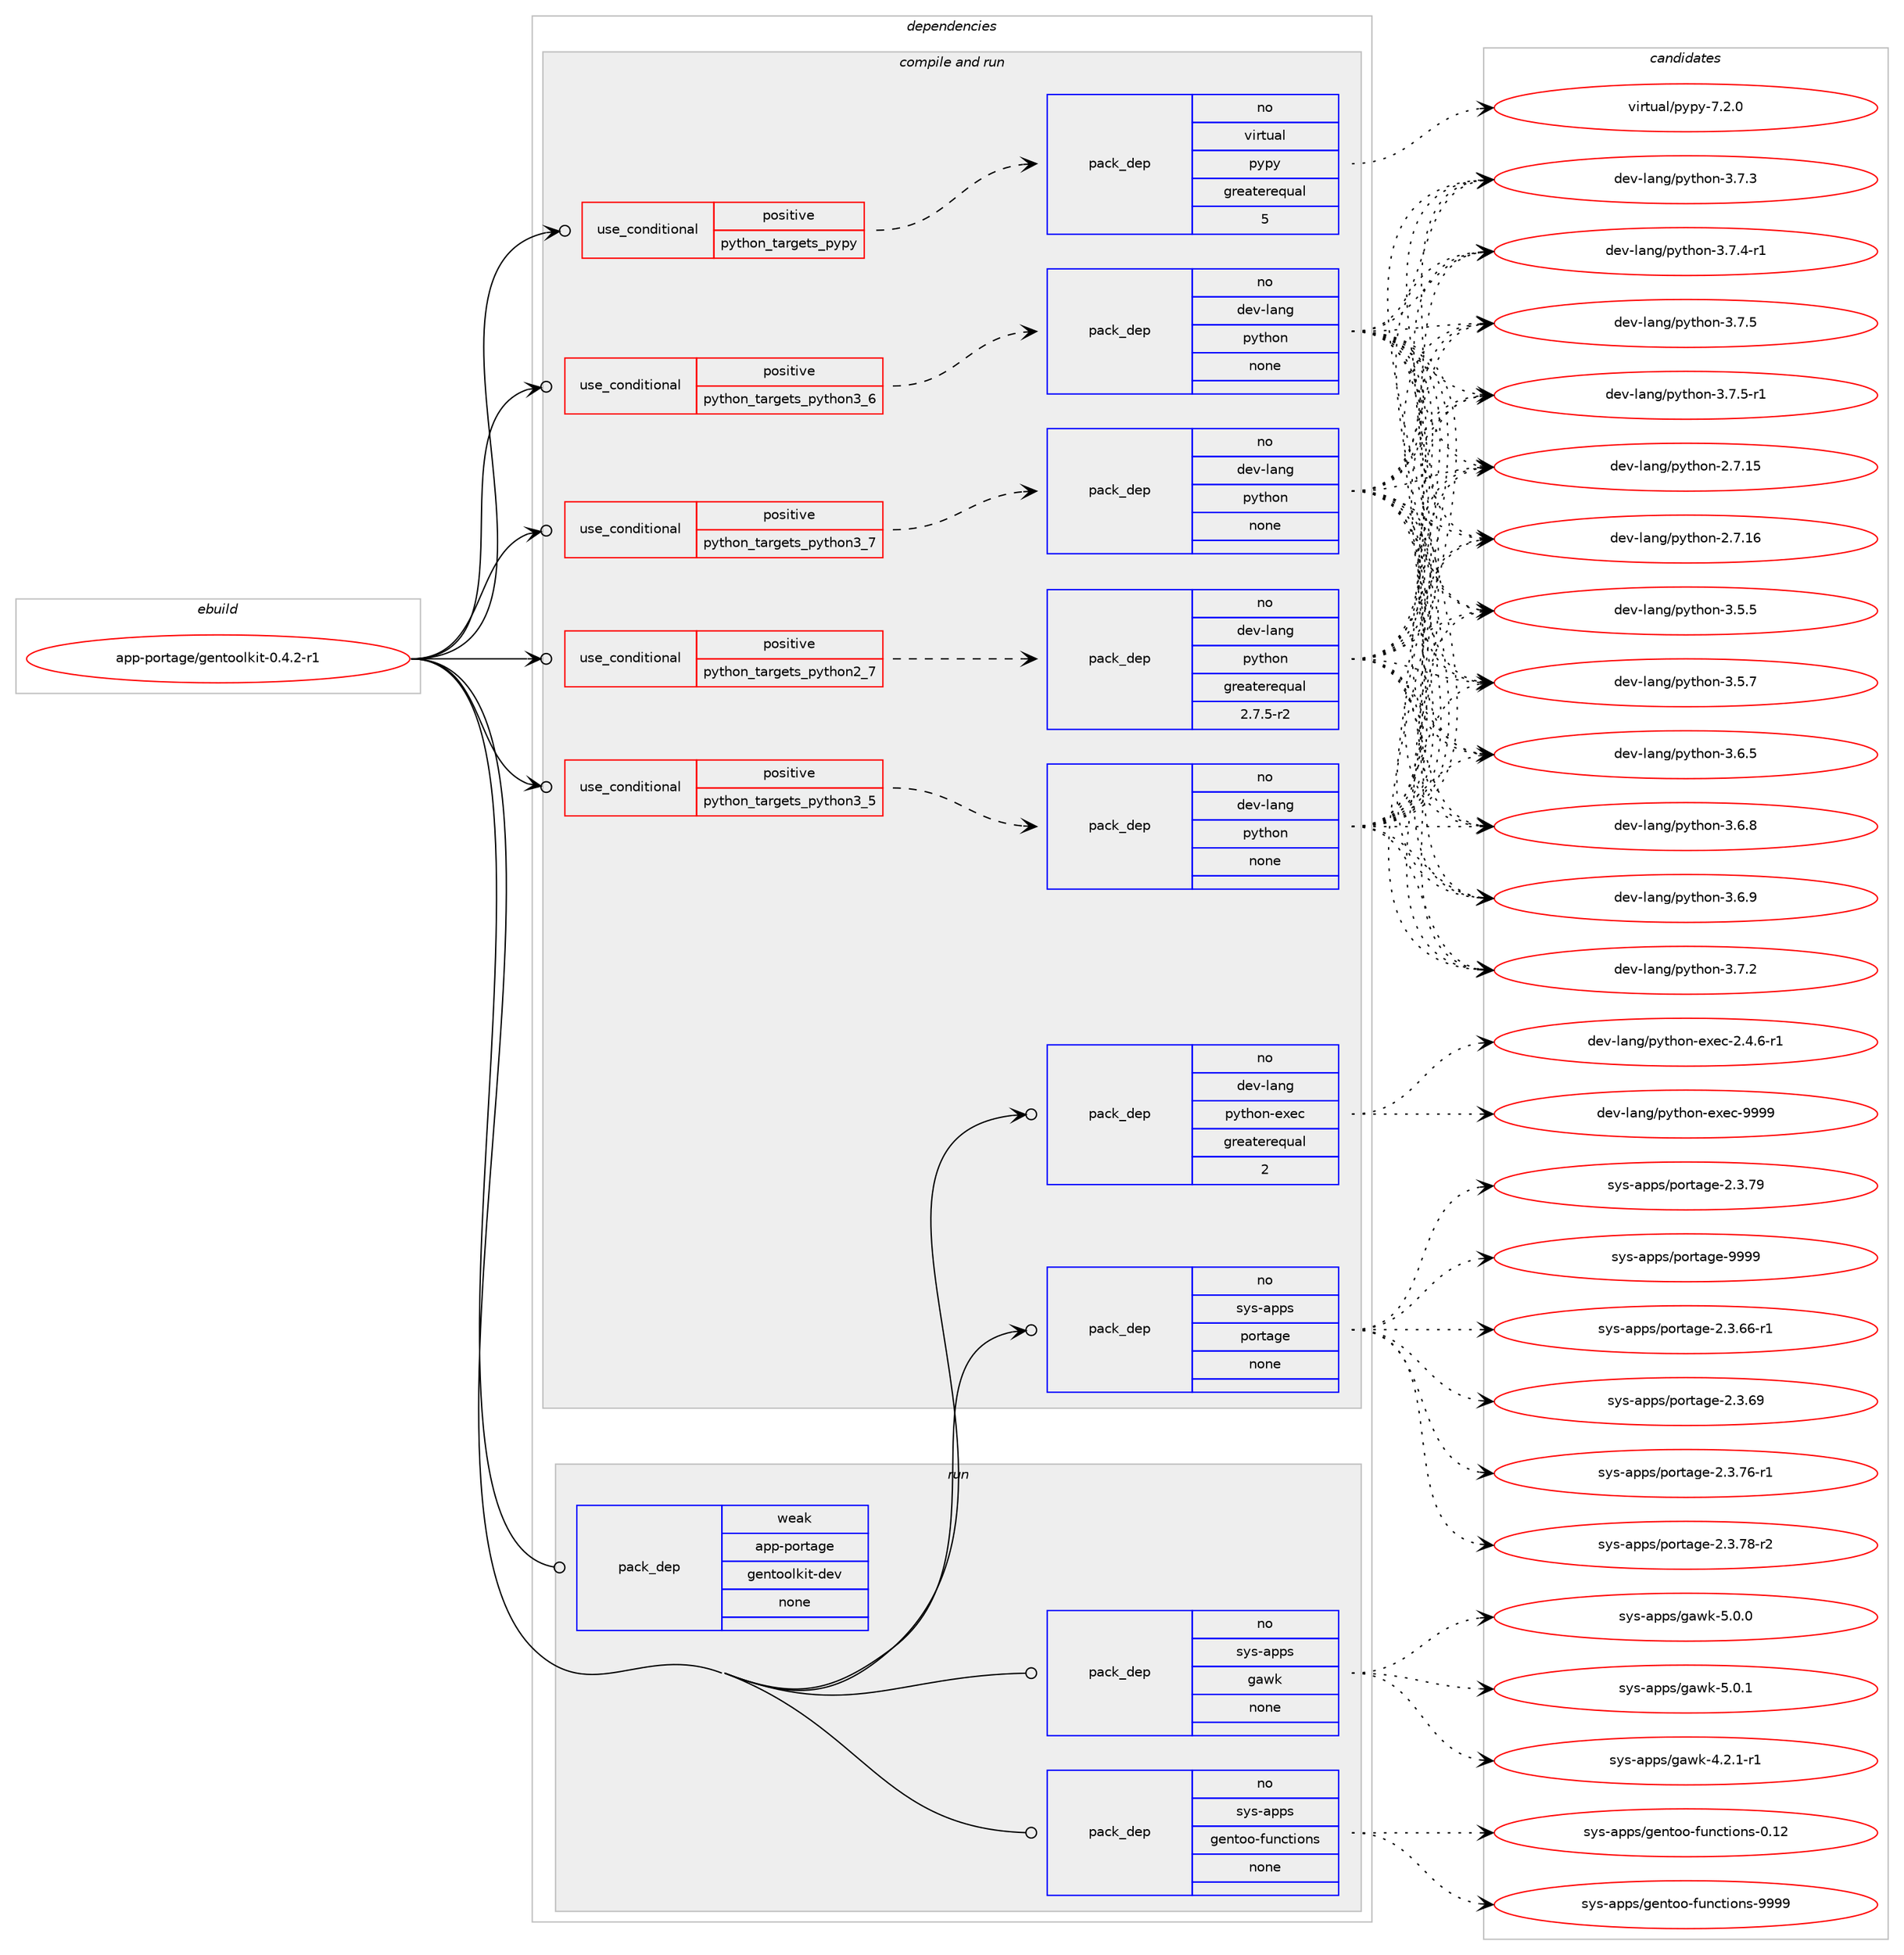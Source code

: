 digraph prolog {

# *************
# Graph options
# *************

newrank=true;
concentrate=true;
compound=true;
graph [rankdir=LR,fontname=Helvetica,fontsize=10,ranksep=1.5];#, ranksep=2.5, nodesep=0.2];
edge  [arrowhead=vee];
node  [fontname=Helvetica,fontsize=10];

# **********
# The ebuild
# **********

subgraph cluster_leftcol {
color=gray;
rank=same;
label=<<i>ebuild</i>>;
id [label="app-portage/gentoolkit-0.4.2-r1", color=red, width=4, href="../app-portage/gentoolkit-0.4.2-r1.svg"];
}

# ****************
# The dependencies
# ****************

subgraph cluster_midcol {
color=gray;
label=<<i>dependencies</i>>;
subgraph cluster_compile {
fillcolor="#eeeeee";
style=filled;
label=<<i>compile</i>>;
}
subgraph cluster_compileandrun {
fillcolor="#eeeeee";
style=filled;
label=<<i>compile and run</i>>;
subgraph cond120666 {
dependency505651 [label=<<TABLE BORDER="0" CELLBORDER="1" CELLSPACING="0" CELLPADDING="4"><TR><TD ROWSPAN="3" CELLPADDING="10">use_conditional</TD></TR><TR><TD>positive</TD></TR><TR><TD>python_targets_pypy</TD></TR></TABLE>>, shape=none, color=red];
subgraph pack375854 {
dependency505652 [label=<<TABLE BORDER="0" CELLBORDER="1" CELLSPACING="0" CELLPADDING="4" WIDTH="220"><TR><TD ROWSPAN="6" CELLPADDING="30">pack_dep</TD></TR><TR><TD WIDTH="110">no</TD></TR><TR><TD>virtual</TD></TR><TR><TD>pypy</TD></TR><TR><TD>greaterequal</TD></TR><TR><TD>5</TD></TR></TABLE>>, shape=none, color=blue];
}
dependency505651:e -> dependency505652:w [weight=20,style="dashed",arrowhead="vee"];
}
id:e -> dependency505651:w [weight=20,style="solid",arrowhead="odotvee"];
subgraph cond120667 {
dependency505653 [label=<<TABLE BORDER="0" CELLBORDER="1" CELLSPACING="0" CELLPADDING="4"><TR><TD ROWSPAN="3" CELLPADDING="10">use_conditional</TD></TR><TR><TD>positive</TD></TR><TR><TD>python_targets_python2_7</TD></TR></TABLE>>, shape=none, color=red];
subgraph pack375855 {
dependency505654 [label=<<TABLE BORDER="0" CELLBORDER="1" CELLSPACING="0" CELLPADDING="4" WIDTH="220"><TR><TD ROWSPAN="6" CELLPADDING="30">pack_dep</TD></TR><TR><TD WIDTH="110">no</TD></TR><TR><TD>dev-lang</TD></TR><TR><TD>python</TD></TR><TR><TD>greaterequal</TD></TR><TR><TD>2.7.5-r2</TD></TR></TABLE>>, shape=none, color=blue];
}
dependency505653:e -> dependency505654:w [weight=20,style="dashed",arrowhead="vee"];
}
id:e -> dependency505653:w [weight=20,style="solid",arrowhead="odotvee"];
subgraph cond120668 {
dependency505655 [label=<<TABLE BORDER="0" CELLBORDER="1" CELLSPACING="0" CELLPADDING="4"><TR><TD ROWSPAN="3" CELLPADDING="10">use_conditional</TD></TR><TR><TD>positive</TD></TR><TR><TD>python_targets_python3_5</TD></TR></TABLE>>, shape=none, color=red];
subgraph pack375856 {
dependency505656 [label=<<TABLE BORDER="0" CELLBORDER="1" CELLSPACING="0" CELLPADDING="4" WIDTH="220"><TR><TD ROWSPAN="6" CELLPADDING="30">pack_dep</TD></TR><TR><TD WIDTH="110">no</TD></TR><TR><TD>dev-lang</TD></TR><TR><TD>python</TD></TR><TR><TD>none</TD></TR><TR><TD></TD></TR></TABLE>>, shape=none, color=blue];
}
dependency505655:e -> dependency505656:w [weight=20,style="dashed",arrowhead="vee"];
}
id:e -> dependency505655:w [weight=20,style="solid",arrowhead="odotvee"];
subgraph cond120669 {
dependency505657 [label=<<TABLE BORDER="0" CELLBORDER="1" CELLSPACING="0" CELLPADDING="4"><TR><TD ROWSPAN="3" CELLPADDING="10">use_conditional</TD></TR><TR><TD>positive</TD></TR><TR><TD>python_targets_python3_6</TD></TR></TABLE>>, shape=none, color=red];
subgraph pack375857 {
dependency505658 [label=<<TABLE BORDER="0" CELLBORDER="1" CELLSPACING="0" CELLPADDING="4" WIDTH="220"><TR><TD ROWSPAN="6" CELLPADDING="30">pack_dep</TD></TR><TR><TD WIDTH="110">no</TD></TR><TR><TD>dev-lang</TD></TR><TR><TD>python</TD></TR><TR><TD>none</TD></TR><TR><TD></TD></TR></TABLE>>, shape=none, color=blue];
}
dependency505657:e -> dependency505658:w [weight=20,style="dashed",arrowhead="vee"];
}
id:e -> dependency505657:w [weight=20,style="solid",arrowhead="odotvee"];
subgraph cond120670 {
dependency505659 [label=<<TABLE BORDER="0" CELLBORDER="1" CELLSPACING="0" CELLPADDING="4"><TR><TD ROWSPAN="3" CELLPADDING="10">use_conditional</TD></TR><TR><TD>positive</TD></TR><TR><TD>python_targets_python3_7</TD></TR></TABLE>>, shape=none, color=red];
subgraph pack375858 {
dependency505660 [label=<<TABLE BORDER="0" CELLBORDER="1" CELLSPACING="0" CELLPADDING="4" WIDTH="220"><TR><TD ROWSPAN="6" CELLPADDING="30">pack_dep</TD></TR><TR><TD WIDTH="110">no</TD></TR><TR><TD>dev-lang</TD></TR><TR><TD>python</TD></TR><TR><TD>none</TD></TR><TR><TD></TD></TR></TABLE>>, shape=none, color=blue];
}
dependency505659:e -> dependency505660:w [weight=20,style="dashed",arrowhead="vee"];
}
id:e -> dependency505659:w [weight=20,style="solid",arrowhead="odotvee"];
subgraph pack375859 {
dependency505661 [label=<<TABLE BORDER="0" CELLBORDER="1" CELLSPACING="0" CELLPADDING="4" WIDTH="220"><TR><TD ROWSPAN="6" CELLPADDING="30">pack_dep</TD></TR><TR><TD WIDTH="110">no</TD></TR><TR><TD>dev-lang</TD></TR><TR><TD>python-exec</TD></TR><TR><TD>greaterequal</TD></TR><TR><TD>2</TD></TR></TABLE>>, shape=none, color=blue];
}
id:e -> dependency505661:w [weight=20,style="solid",arrowhead="odotvee"];
subgraph pack375860 {
dependency505662 [label=<<TABLE BORDER="0" CELLBORDER="1" CELLSPACING="0" CELLPADDING="4" WIDTH="220"><TR><TD ROWSPAN="6" CELLPADDING="30">pack_dep</TD></TR><TR><TD WIDTH="110">no</TD></TR><TR><TD>sys-apps</TD></TR><TR><TD>portage</TD></TR><TR><TD>none</TD></TR><TR><TD></TD></TR></TABLE>>, shape=none, color=blue];
}
id:e -> dependency505662:w [weight=20,style="solid",arrowhead="odotvee"];
}
subgraph cluster_run {
fillcolor="#eeeeee";
style=filled;
label=<<i>run</i>>;
subgraph pack375861 {
dependency505663 [label=<<TABLE BORDER="0" CELLBORDER="1" CELLSPACING="0" CELLPADDING="4" WIDTH="220"><TR><TD ROWSPAN="6" CELLPADDING="30">pack_dep</TD></TR><TR><TD WIDTH="110">no</TD></TR><TR><TD>sys-apps</TD></TR><TR><TD>gawk</TD></TR><TR><TD>none</TD></TR><TR><TD></TD></TR></TABLE>>, shape=none, color=blue];
}
id:e -> dependency505663:w [weight=20,style="solid",arrowhead="odot"];
subgraph pack375862 {
dependency505664 [label=<<TABLE BORDER="0" CELLBORDER="1" CELLSPACING="0" CELLPADDING="4" WIDTH="220"><TR><TD ROWSPAN="6" CELLPADDING="30">pack_dep</TD></TR><TR><TD WIDTH="110">no</TD></TR><TR><TD>sys-apps</TD></TR><TR><TD>gentoo-functions</TD></TR><TR><TD>none</TD></TR><TR><TD></TD></TR></TABLE>>, shape=none, color=blue];
}
id:e -> dependency505664:w [weight=20,style="solid",arrowhead="odot"];
subgraph pack375863 {
dependency505665 [label=<<TABLE BORDER="0" CELLBORDER="1" CELLSPACING="0" CELLPADDING="4" WIDTH="220"><TR><TD ROWSPAN="6" CELLPADDING="30">pack_dep</TD></TR><TR><TD WIDTH="110">weak</TD></TR><TR><TD>app-portage</TD></TR><TR><TD>gentoolkit-dev</TD></TR><TR><TD>none</TD></TR><TR><TD></TD></TR></TABLE>>, shape=none, color=blue];
}
id:e -> dependency505665:w [weight=20,style="solid",arrowhead="odot"];
}
}

# **************
# The candidates
# **************

subgraph cluster_choices {
rank=same;
color=gray;
label=<<i>candidates</i>>;

subgraph choice375854 {
color=black;
nodesep=1;
choice1181051141161179710847112121112121455546504648 [label="virtual/pypy-7.2.0", color=red, width=4,href="../virtual/pypy-7.2.0.svg"];
dependency505652:e -> choice1181051141161179710847112121112121455546504648:w [style=dotted,weight="100"];
}
subgraph choice375855 {
color=black;
nodesep=1;
choice10010111845108971101034711212111610411111045504655464953 [label="dev-lang/python-2.7.15", color=red, width=4,href="../dev-lang/python-2.7.15.svg"];
choice10010111845108971101034711212111610411111045504655464954 [label="dev-lang/python-2.7.16", color=red, width=4,href="../dev-lang/python-2.7.16.svg"];
choice100101118451089711010347112121116104111110455146534653 [label="dev-lang/python-3.5.5", color=red, width=4,href="../dev-lang/python-3.5.5.svg"];
choice100101118451089711010347112121116104111110455146534655 [label="dev-lang/python-3.5.7", color=red, width=4,href="../dev-lang/python-3.5.7.svg"];
choice100101118451089711010347112121116104111110455146544653 [label="dev-lang/python-3.6.5", color=red, width=4,href="../dev-lang/python-3.6.5.svg"];
choice100101118451089711010347112121116104111110455146544656 [label="dev-lang/python-3.6.8", color=red, width=4,href="../dev-lang/python-3.6.8.svg"];
choice100101118451089711010347112121116104111110455146544657 [label="dev-lang/python-3.6.9", color=red, width=4,href="../dev-lang/python-3.6.9.svg"];
choice100101118451089711010347112121116104111110455146554650 [label="dev-lang/python-3.7.2", color=red, width=4,href="../dev-lang/python-3.7.2.svg"];
choice100101118451089711010347112121116104111110455146554651 [label="dev-lang/python-3.7.3", color=red, width=4,href="../dev-lang/python-3.7.3.svg"];
choice1001011184510897110103471121211161041111104551465546524511449 [label="dev-lang/python-3.7.4-r1", color=red, width=4,href="../dev-lang/python-3.7.4-r1.svg"];
choice100101118451089711010347112121116104111110455146554653 [label="dev-lang/python-3.7.5", color=red, width=4,href="../dev-lang/python-3.7.5.svg"];
choice1001011184510897110103471121211161041111104551465546534511449 [label="dev-lang/python-3.7.5-r1", color=red, width=4,href="../dev-lang/python-3.7.5-r1.svg"];
dependency505654:e -> choice10010111845108971101034711212111610411111045504655464953:w [style=dotted,weight="100"];
dependency505654:e -> choice10010111845108971101034711212111610411111045504655464954:w [style=dotted,weight="100"];
dependency505654:e -> choice100101118451089711010347112121116104111110455146534653:w [style=dotted,weight="100"];
dependency505654:e -> choice100101118451089711010347112121116104111110455146534655:w [style=dotted,weight="100"];
dependency505654:e -> choice100101118451089711010347112121116104111110455146544653:w [style=dotted,weight="100"];
dependency505654:e -> choice100101118451089711010347112121116104111110455146544656:w [style=dotted,weight="100"];
dependency505654:e -> choice100101118451089711010347112121116104111110455146544657:w [style=dotted,weight="100"];
dependency505654:e -> choice100101118451089711010347112121116104111110455146554650:w [style=dotted,weight="100"];
dependency505654:e -> choice100101118451089711010347112121116104111110455146554651:w [style=dotted,weight="100"];
dependency505654:e -> choice1001011184510897110103471121211161041111104551465546524511449:w [style=dotted,weight="100"];
dependency505654:e -> choice100101118451089711010347112121116104111110455146554653:w [style=dotted,weight="100"];
dependency505654:e -> choice1001011184510897110103471121211161041111104551465546534511449:w [style=dotted,weight="100"];
}
subgraph choice375856 {
color=black;
nodesep=1;
choice10010111845108971101034711212111610411111045504655464953 [label="dev-lang/python-2.7.15", color=red, width=4,href="../dev-lang/python-2.7.15.svg"];
choice10010111845108971101034711212111610411111045504655464954 [label="dev-lang/python-2.7.16", color=red, width=4,href="../dev-lang/python-2.7.16.svg"];
choice100101118451089711010347112121116104111110455146534653 [label="dev-lang/python-3.5.5", color=red, width=4,href="../dev-lang/python-3.5.5.svg"];
choice100101118451089711010347112121116104111110455146534655 [label="dev-lang/python-3.5.7", color=red, width=4,href="../dev-lang/python-3.5.7.svg"];
choice100101118451089711010347112121116104111110455146544653 [label="dev-lang/python-3.6.5", color=red, width=4,href="../dev-lang/python-3.6.5.svg"];
choice100101118451089711010347112121116104111110455146544656 [label="dev-lang/python-3.6.8", color=red, width=4,href="../dev-lang/python-3.6.8.svg"];
choice100101118451089711010347112121116104111110455146544657 [label="dev-lang/python-3.6.9", color=red, width=4,href="../dev-lang/python-3.6.9.svg"];
choice100101118451089711010347112121116104111110455146554650 [label="dev-lang/python-3.7.2", color=red, width=4,href="../dev-lang/python-3.7.2.svg"];
choice100101118451089711010347112121116104111110455146554651 [label="dev-lang/python-3.7.3", color=red, width=4,href="../dev-lang/python-3.7.3.svg"];
choice1001011184510897110103471121211161041111104551465546524511449 [label="dev-lang/python-3.7.4-r1", color=red, width=4,href="../dev-lang/python-3.7.4-r1.svg"];
choice100101118451089711010347112121116104111110455146554653 [label="dev-lang/python-3.7.5", color=red, width=4,href="../dev-lang/python-3.7.5.svg"];
choice1001011184510897110103471121211161041111104551465546534511449 [label="dev-lang/python-3.7.5-r1", color=red, width=4,href="../dev-lang/python-3.7.5-r1.svg"];
dependency505656:e -> choice10010111845108971101034711212111610411111045504655464953:w [style=dotted,weight="100"];
dependency505656:e -> choice10010111845108971101034711212111610411111045504655464954:w [style=dotted,weight="100"];
dependency505656:e -> choice100101118451089711010347112121116104111110455146534653:w [style=dotted,weight="100"];
dependency505656:e -> choice100101118451089711010347112121116104111110455146534655:w [style=dotted,weight="100"];
dependency505656:e -> choice100101118451089711010347112121116104111110455146544653:w [style=dotted,weight="100"];
dependency505656:e -> choice100101118451089711010347112121116104111110455146544656:w [style=dotted,weight="100"];
dependency505656:e -> choice100101118451089711010347112121116104111110455146544657:w [style=dotted,weight="100"];
dependency505656:e -> choice100101118451089711010347112121116104111110455146554650:w [style=dotted,weight="100"];
dependency505656:e -> choice100101118451089711010347112121116104111110455146554651:w [style=dotted,weight="100"];
dependency505656:e -> choice1001011184510897110103471121211161041111104551465546524511449:w [style=dotted,weight="100"];
dependency505656:e -> choice100101118451089711010347112121116104111110455146554653:w [style=dotted,weight="100"];
dependency505656:e -> choice1001011184510897110103471121211161041111104551465546534511449:w [style=dotted,weight="100"];
}
subgraph choice375857 {
color=black;
nodesep=1;
choice10010111845108971101034711212111610411111045504655464953 [label="dev-lang/python-2.7.15", color=red, width=4,href="../dev-lang/python-2.7.15.svg"];
choice10010111845108971101034711212111610411111045504655464954 [label="dev-lang/python-2.7.16", color=red, width=4,href="../dev-lang/python-2.7.16.svg"];
choice100101118451089711010347112121116104111110455146534653 [label="dev-lang/python-3.5.5", color=red, width=4,href="../dev-lang/python-3.5.5.svg"];
choice100101118451089711010347112121116104111110455146534655 [label="dev-lang/python-3.5.7", color=red, width=4,href="../dev-lang/python-3.5.7.svg"];
choice100101118451089711010347112121116104111110455146544653 [label="dev-lang/python-3.6.5", color=red, width=4,href="../dev-lang/python-3.6.5.svg"];
choice100101118451089711010347112121116104111110455146544656 [label="dev-lang/python-3.6.8", color=red, width=4,href="../dev-lang/python-3.6.8.svg"];
choice100101118451089711010347112121116104111110455146544657 [label="dev-lang/python-3.6.9", color=red, width=4,href="../dev-lang/python-3.6.9.svg"];
choice100101118451089711010347112121116104111110455146554650 [label="dev-lang/python-3.7.2", color=red, width=4,href="../dev-lang/python-3.7.2.svg"];
choice100101118451089711010347112121116104111110455146554651 [label="dev-lang/python-3.7.3", color=red, width=4,href="../dev-lang/python-3.7.3.svg"];
choice1001011184510897110103471121211161041111104551465546524511449 [label="dev-lang/python-3.7.4-r1", color=red, width=4,href="../dev-lang/python-3.7.4-r1.svg"];
choice100101118451089711010347112121116104111110455146554653 [label="dev-lang/python-3.7.5", color=red, width=4,href="../dev-lang/python-3.7.5.svg"];
choice1001011184510897110103471121211161041111104551465546534511449 [label="dev-lang/python-3.7.5-r1", color=red, width=4,href="../dev-lang/python-3.7.5-r1.svg"];
dependency505658:e -> choice10010111845108971101034711212111610411111045504655464953:w [style=dotted,weight="100"];
dependency505658:e -> choice10010111845108971101034711212111610411111045504655464954:w [style=dotted,weight="100"];
dependency505658:e -> choice100101118451089711010347112121116104111110455146534653:w [style=dotted,weight="100"];
dependency505658:e -> choice100101118451089711010347112121116104111110455146534655:w [style=dotted,weight="100"];
dependency505658:e -> choice100101118451089711010347112121116104111110455146544653:w [style=dotted,weight="100"];
dependency505658:e -> choice100101118451089711010347112121116104111110455146544656:w [style=dotted,weight="100"];
dependency505658:e -> choice100101118451089711010347112121116104111110455146544657:w [style=dotted,weight="100"];
dependency505658:e -> choice100101118451089711010347112121116104111110455146554650:w [style=dotted,weight="100"];
dependency505658:e -> choice100101118451089711010347112121116104111110455146554651:w [style=dotted,weight="100"];
dependency505658:e -> choice1001011184510897110103471121211161041111104551465546524511449:w [style=dotted,weight="100"];
dependency505658:e -> choice100101118451089711010347112121116104111110455146554653:w [style=dotted,weight="100"];
dependency505658:e -> choice1001011184510897110103471121211161041111104551465546534511449:w [style=dotted,weight="100"];
}
subgraph choice375858 {
color=black;
nodesep=1;
choice10010111845108971101034711212111610411111045504655464953 [label="dev-lang/python-2.7.15", color=red, width=4,href="../dev-lang/python-2.7.15.svg"];
choice10010111845108971101034711212111610411111045504655464954 [label="dev-lang/python-2.7.16", color=red, width=4,href="../dev-lang/python-2.7.16.svg"];
choice100101118451089711010347112121116104111110455146534653 [label="dev-lang/python-3.5.5", color=red, width=4,href="../dev-lang/python-3.5.5.svg"];
choice100101118451089711010347112121116104111110455146534655 [label="dev-lang/python-3.5.7", color=red, width=4,href="../dev-lang/python-3.5.7.svg"];
choice100101118451089711010347112121116104111110455146544653 [label="dev-lang/python-3.6.5", color=red, width=4,href="../dev-lang/python-3.6.5.svg"];
choice100101118451089711010347112121116104111110455146544656 [label="dev-lang/python-3.6.8", color=red, width=4,href="../dev-lang/python-3.6.8.svg"];
choice100101118451089711010347112121116104111110455146544657 [label="dev-lang/python-3.6.9", color=red, width=4,href="../dev-lang/python-3.6.9.svg"];
choice100101118451089711010347112121116104111110455146554650 [label="dev-lang/python-3.7.2", color=red, width=4,href="../dev-lang/python-3.7.2.svg"];
choice100101118451089711010347112121116104111110455146554651 [label="dev-lang/python-3.7.3", color=red, width=4,href="../dev-lang/python-3.7.3.svg"];
choice1001011184510897110103471121211161041111104551465546524511449 [label="dev-lang/python-3.7.4-r1", color=red, width=4,href="../dev-lang/python-3.7.4-r1.svg"];
choice100101118451089711010347112121116104111110455146554653 [label="dev-lang/python-3.7.5", color=red, width=4,href="../dev-lang/python-3.7.5.svg"];
choice1001011184510897110103471121211161041111104551465546534511449 [label="dev-lang/python-3.7.5-r1", color=red, width=4,href="../dev-lang/python-3.7.5-r1.svg"];
dependency505660:e -> choice10010111845108971101034711212111610411111045504655464953:w [style=dotted,weight="100"];
dependency505660:e -> choice10010111845108971101034711212111610411111045504655464954:w [style=dotted,weight="100"];
dependency505660:e -> choice100101118451089711010347112121116104111110455146534653:w [style=dotted,weight="100"];
dependency505660:e -> choice100101118451089711010347112121116104111110455146534655:w [style=dotted,weight="100"];
dependency505660:e -> choice100101118451089711010347112121116104111110455146544653:w [style=dotted,weight="100"];
dependency505660:e -> choice100101118451089711010347112121116104111110455146544656:w [style=dotted,weight="100"];
dependency505660:e -> choice100101118451089711010347112121116104111110455146544657:w [style=dotted,weight="100"];
dependency505660:e -> choice100101118451089711010347112121116104111110455146554650:w [style=dotted,weight="100"];
dependency505660:e -> choice100101118451089711010347112121116104111110455146554651:w [style=dotted,weight="100"];
dependency505660:e -> choice1001011184510897110103471121211161041111104551465546524511449:w [style=dotted,weight="100"];
dependency505660:e -> choice100101118451089711010347112121116104111110455146554653:w [style=dotted,weight="100"];
dependency505660:e -> choice1001011184510897110103471121211161041111104551465546534511449:w [style=dotted,weight="100"];
}
subgraph choice375859 {
color=black;
nodesep=1;
choice10010111845108971101034711212111610411111045101120101994550465246544511449 [label="dev-lang/python-exec-2.4.6-r1", color=red, width=4,href="../dev-lang/python-exec-2.4.6-r1.svg"];
choice10010111845108971101034711212111610411111045101120101994557575757 [label="dev-lang/python-exec-9999", color=red, width=4,href="../dev-lang/python-exec-9999.svg"];
dependency505661:e -> choice10010111845108971101034711212111610411111045101120101994550465246544511449:w [style=dotted,weight="100"];
dependency505661:e -> choice10010111845108971101034711212111610411111045101120101994557575757:w [style=dotted,weight="100"];
}
subgraph choice375860 {
color=black;
nodesep=1;
choice11512111545971121121154711211111411697103101455046514654544511449 [label="sys-apps/portage-2.3.66-r1", color=red, width=4,href="../sys-apps/portage-2.3.66-r1.svg"];
choice1151211154597112112115471121111141169710310145504651465457 [label="sys-apps/portage-2.3.69", color=red, width=4,href="../sys-apps/portage-2.3.69.svg"];
choice11512111545971121121154711211111411697103101455046514655544511449 [label="sys-apps/portage-2.3.76-r1", color=red, width=4,href="../sys-apps/portage-2.3.76-r1.svg"];
choice11512111545971121121154711211111411697103101455046514655564511450 [label="sys-apps/portage-2.3.78-r2", color=red, width=4,href="../sys-apps/portage-2.3.78-r2.svg"];
choice1151211154597112112115471121111141169710310145504651465557 [label="sys-apps/portage-2.3.79", color=red, width=4,href="../sys-apps/portage-2.3.79.svg"];
choice115121115459711211211547112111114116971031014557575757 [label="sys-apps/portage-9999", color=red, width=4,href="../sys-apps/portage-9999.svg"];
dependency505662:e -> choice11512111545971121121154711211111411697103101455046514654544511449:w [style=dotted,weight="100"];
dependency505662:e -> choice1151211154597112112115471121111141169710310145504651465457:w [style=dotted,weight="100"];
dependency505662:e -> choice11512111545971121121154711211111411697103101455046514655544511449:w [style=dotted,weight="100"];
dependency505662:e -> choice11512111545971121121154711211111411697103101455046514655564511450:w [style=dotted,weight="100"];
dependency505662:e -> choice1151211154597112112115471121111141169710310145504651465557:w [style=dotted,weight="100"];
dependency505662:e -> choice115121115459711211211547112111114116971031014557575757:w [style=dotted,weight="100"];
}
subgraph choice375861 {
color=black;
nodesep=1;
choice115121115459711211211547103971191074552465046494511449 [label="sys-apps/gawk-4.2.1-r1", color=red, width=4,href="../sys-apps/gawk-4.2.1-r1.svg"];
choice11512111545971121121154710397119107455346484648 [label="sys-apps/gawk-5.0.0", color=red, width=4,href="../sys-apps/gawk-5.0.0.svg"];
choice11512111545971121121154710397119107455346484649 [label="sys-apps/gawk-5.0.1", color=red, width=4,href="../sys-apps/gawk-5.0.1.svg"];
dependency505663:e -> choice115121115459711211211547103971191074552465046494511449:w [style=dotted,weight="100"];
dependency505663:e -> choice11512111545971121121154710397119107455346484648:w [style=dotted,weight="100"];
dependency505663:e -> choice11512111545971121121154710397119107455346484649:w [style=dotted,weight="100"];
}
subgraph choice375862 {
color=black;
nodesep=1;
choice11512111545971121121154710310111011611111145102117110991161051111101154548464950 [label="sys-apps/gentoo-functions-0.12", color=red, width=4,href="../sys-apps/gentoo-functions-0.12.svg"];
choice11512111545971121121154710310111011611111145102117110991161051111101154557575757 [label="sys-apps/gentoo-functions-9999", color=red, width=4,href="../sys-apps/gentoo-functions-9999.svg"];
dependency505664:e -> choice11512111545971121121154710310111011611111145102117110991161051111101154548464950:w [style=dotted,weight="100"];
dependency505664:e -> choice11512111545971121121154710310111011611111145102117110991161051111101154557575757:w [style=dotted,weight="100"];
}
subgraph choice375863 {
color=black;
nodesep=1;
}
}

}
